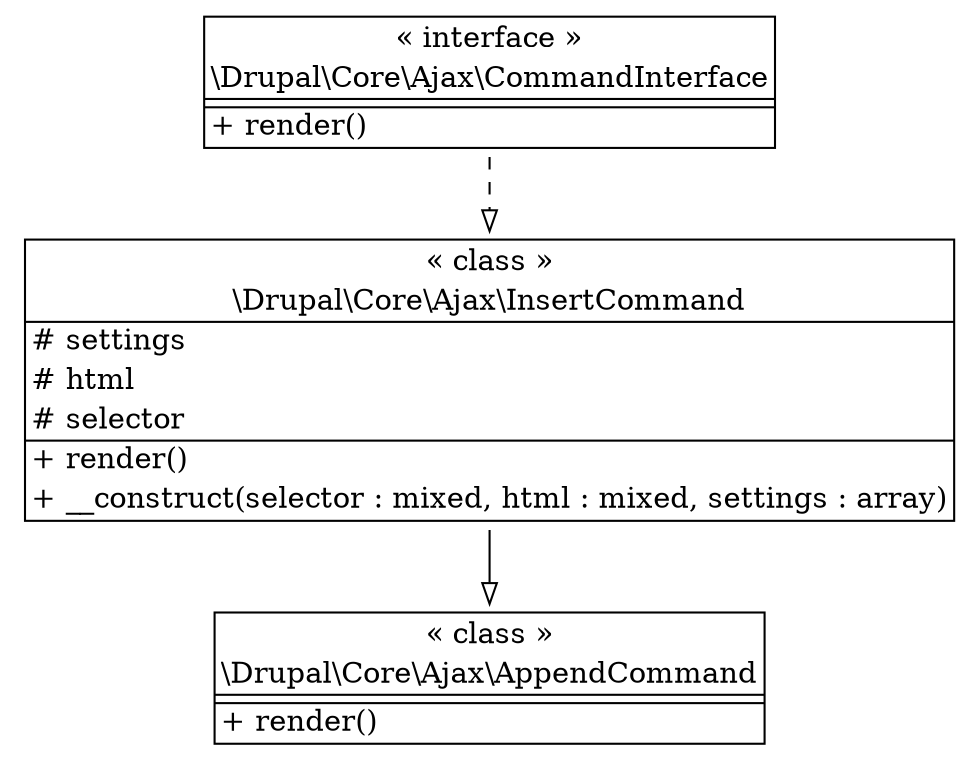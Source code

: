 digraph "Class Diagram" {
  node [shape=plaintext]
  "\\Drupal\\Core\\Ajax\\AppendCommand" [
    label=<
<table border="1" cellpadding="2" cellspacing="0" cellborder="0">
<tr><td align="center">&laquo; class &raquo;</td></tr>
<tr><td align="center" title="class AppendCommand">\\Drupal\\Core\\Ajax\\AppendCommand</td></tr><hr />
<tr><td></td></tr>
<hr />
<tr><td align="left" title="public render">+ render()</td></tr>
</table>
  >
  ];
  "\\Drupal\\Core\\Ajax\\InsertCommand" [
    label=<
<table border="1" cellpadding="2" cellspacing="0" cellborder="0">
<tr><td align="center">&laquo; class &raquo;</td></tr>
<tr><td align="center" title="class InsertCommand">\\Drupal\\Core\\Ajax\\InsertCommand</td></tr><hr />
<tr><td align="left" title="protected settings"># settings</td></tr>
<tr><td align="left" title="protected html"># html</td></tr>
<tr><td align="left" title="protected selector"># selector</td></tr>
<hr />
<tr><td align="left" title="public render">+ render()</td></tr>
<tr><td align="left" title="public __construct">+ __construct(selector : mixed, html : mixed, settings : array)</td></tr>
</table>
  >
  ];
  "\\Drupal\\Core\\Ajax\\CommandInterface" [
    label=<
<table border="1" cellpadding="2" cellspacing="0" cellborder="0">
<tr><td align="center">&laquo; interface &raquo;</td></tr>
<tr><td align="center" title="interface CommandInterface">\\Drupal\\Core\\Ajax\\CommandInterface</td></tr><hr />
<tr><td></td></tr>
<hr />
<tr><td align="left" title="public render">+ render()</td></tr>
</table>
  >
  ];
"\\Drupal\\Core\\Ajax\\InsertCommand" -> "\\Drupal\\Core\\Ajax\\AppendCommand" [arrowhead="empty"];

"\\Drupal\\Core\\Ajax\\CommandInterface" -> "\\Drupal\\Core\\Ajax\\InsertCommand" [arrowhead="empty" style="dashed"];

}